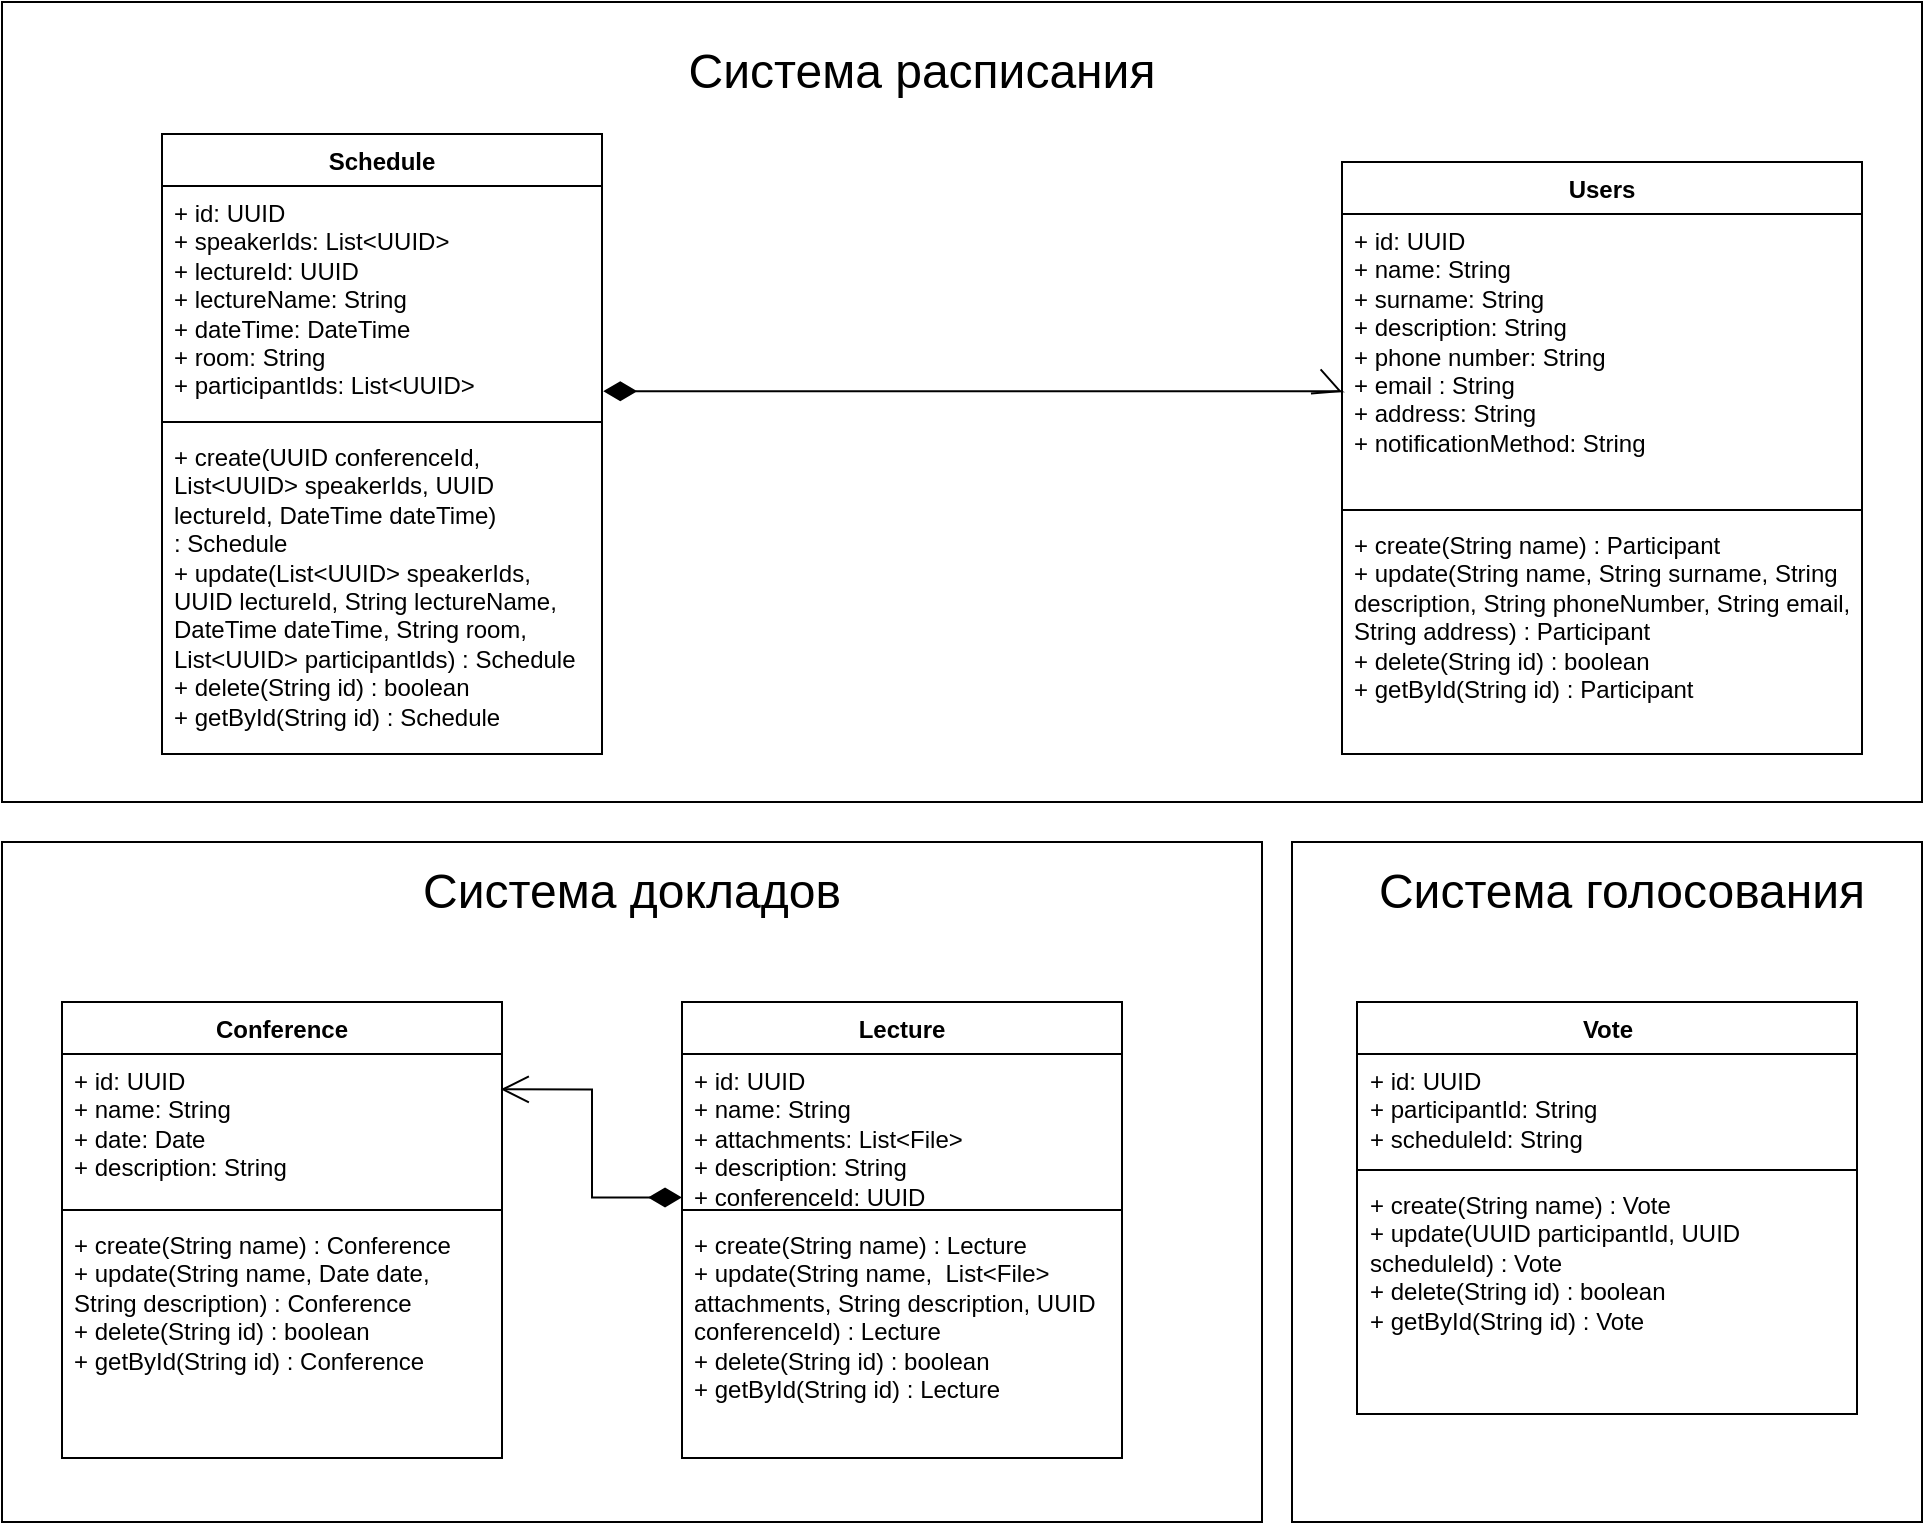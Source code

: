 <mxfile version="24.4.13" type="device">
  <diagram name="Страница — 1" id="fnOiPrnEoTEtQ-_MaOaU">
    <mxGraphModel dx="1888" dy="992" grid="1" gridSize="10" guides="1" tooltips="1" connect="1" arrows="1" fold="1" page="1" pageScale="1" pageWidth="827" pageHeight="1169" math="0" shadow="0">
      <root>
        <mxCell id="0" />
        <mxCell id="1" parent="0" />
        <mxCell id="0mB2jGfSR8IdtGSJnhFy-39" value="" style="html=1;whiteSpace=wrap;" parent="1" vertex="1">
          <mxGeometry x="1295" y="470" width="315" height="340" as="geometry" />
        </mxCell>
        <mxCell id="0mB2jGfSR8IdtGSJnhFy-33" value="" style="html=1;whiteSpace=wrap;" parent="1" vertex="1">
          <mxGeometry x="650" y="50" width="960" height="400" as="geometry" />
        </mxCell>
        <mxCell id="0mB2jGfSR8IdtGSJnhFy-23" value="" style="html=1;whiteSpace=wrap;" parent="1" vertex="1">
          <mxGeometry x="650" y="470" width="630" height="340" as="geometry" />
        </mxCell>
        <mxCell id="0mB2jGfSR8IdtGSJnhFy-3" value="Conference" style="swimlane;fontStyle=1;align=center;verticalAlign=top;childLayout=stackLayout;horizontal=1;startSize=26;horizontalStack=0;resizeParent=1;resizeParentMax=0;resizeLast=0;collapsible=1;marginBottom=0;whiteSpace=wrap;html=1;" parent="1" vertex="1">
          <mxGeometry x="680" y="550" width="220" height="228" as="geometry" />
        </mxCell>
        <mxCell id="0mB2jGfSR8IdtGSJnhFy-4" value="+ id: UUID&lt;br&gt;+ name: String&lt;br&gt;+ date: Date&lt;br&gt;+ description: String" style="text;strokeColor=none;fillColor=none;align=left;verticalAlign=top;spacingLeft=4;spacingRight=4;overflow=hidden;rotatable=0;points=[[0,0.5],[1,0.5]];portConstraint=eastwest;whiteSpace=wrap;html=1;" parent="0mB2jGfSR8IdtGSJnhFy-3" vertex="1">
          <mxGeometry y="26" width="220" height="74" as="geometry" />
        </mxCell>
        <mxCell id="0mB2jGfSR8IdtGSJnhFy-5" value="" style="line;strokeWidth=1;fillColor=none;align=left;verticalAlign=middle;spacingTop=-1;spacingLeft=3;spacingRight=3;rotatable=0;labelPosition=right;points=[];portConstraint=eastwest;strokeColor=inherit;" parent="0mB2jGfSR8IdtGSJnhFy-3" vertex="1">
          <mxGeometry y="100" width="220" height="8" as="geometry" />
        </mxCell>
        <mxCell id="0mB2jGfSR8IdtGSJnhFy-6" value="+ create(String name) : Conference&lt;br&gt;+ update(String name, Date date, String description) : Conference&lt;div&gt;+ delete(String id) : boolean&lt;/div&gt;&lt;div&gt;+ getById(String id) : Conference&lt;/div&gt;" style="text;strokeColor=none;fillColor=none;align=left;verticalAlign=top;spacingLeft=4;spacingRight=4;overflow=hidden;rotatable=0;points=[[0,0.5],[1,0.5]];portConstraint=eastwest;whiteSpace=wrap;html=1;" parent="0mB2jGfSR8IdtGSJnhFy-3" vertex="1">
          <mxGeometry y="108" width="220" height="120" as="geometry" />
        </mxCell>
        <mxCell id="0mB2jGfSR8IdtGSJnhFy-7" value="Lecture" style="swimlane;fontStyle=1;align=center;verticalAlign=top;childLayout=stackLayout;horizontal=1;startSize=26;horizontalStack=0;resizeParent=1;resizeParentMax=0;resizeLast=0;collapsible=1;marginBottom=0;whiteSpace=wrap;html=1;" parent="1" vertex="1">
          <mxGeometry x="990" y="550" width="220" height="228" as="geometry" />
        </mxCell>
        <mxCell id="0mB2jGfSR8IdtGSJnhFy-8" value="+ id: UUID&lt;br&gt;+ name: String&lt;br&gt;+ attachments: List&amp;lt;File&amp;gt;&lt;br&gt;+ description: String&lt;div&gt;+ conferenceId: UUID&lt;/div&gt;" style="text;strokeColor=none;fillColor=none;align=left;verticalAlign=top;spacingLeft=4;spacingRight=4;overflow=hidden;rotatable=0;points=[[0,0.5],[1,0.5]];portConstraint=eastwest;whiteSpace=wrap;html=1;" parent="0mB2jGfSR8IdtGSJnhFy-7" vertex="1">
          <mxGeometry y="26" width="220" height="74" as="geometry" />
        </mxCell>
        <mxCell id="0mB2jGfSR8IdtGSJnhFy-9" value="" style="line;strokeWidth=1;fillColor=none;align=left;verticalAlign=middle;spacingTop=-1;spacingLeft=3;spacingRight=3;rotatable=0;labelPosition=right;points=[];portConstraint=eastwest;strokeColor=inherit;" parent="0mB2jGfSR8IdtGSJnhFy-7" vertex="1">
          <mxGeometry y="100" width="220" height="8" as="geometry" />
        </mxCell>
        <mxCell id="0mB2jGfSR8IdtGSJnhFy-10" value="+ create(String name) :&amp;nbsp;&lt;span style=&quot;text-align: center;&quot;&gt;Lecture&lt;/span&gt;&lt;br&gt;+ update(String name,&amp;nbsp; List&amp;lt;File&amp;gt; attachments, String description, UUID conferenceId) :&amp;nbsp;&lt;span style=&quot;text-align: center;&quot;&gt;Lecture&lt;/span&gt;&lt;div&gt;+ delete(String id) : boolean&lt;/div&gt;&lt;div&gt;+ getById(String id) :&amp;nbsp;&lt;span style=&quot;text-align: center; background-color: initial;&quot;&gt;Lecture&lt;/span&gt;&lt;/div&gt;" style="text;strokeColor=none;fillColor=none;align=left;verticalAlign=top;spacingLeft=4;spacingRight=4;overflow=hidden;rotatable=0;points=[[0,0.5],[1,0.5]];portConstraint=eastwest;whiteSpace=wrap;html=1;" parent="0mB2jGfSR8IdtGSJnhFy-7" vertex="1">
          <mxGeometry y="108" width="220" height="120" as="geometry" />
        </mxCell>
        <mxCell id="0mB2jGfSR8IdtGSJnhFy-15" value="Schedule" style="swimlane;fontStyle=1;align=center;verticalAlign=top;childLayout=stackLayout;horizontal=1;startSize=26;horizontalStack=0;resizeParent=1;resizeParentMax=0;resizeLast=0;collapsible=1;marginBottom=0;whiteSpace=wrap;html=1;" parent="1" vertex="1">
          <mxGeometry x="730" y="116" width="220" height="310" as="geometry" />
        </mxCell>
        <mxCell id="0mB2jGfSR8IdtGSJnhFy-16" value="+ id: UUID&lt;br&gt;+ speakerIds: List&amp;lt;UUID&amp;gt;&lt;br&gt;+ lectureId: UUID&lt;div&gt;+ lectureName: String&lt;br&gt;&lt;div&gt;+ dateTime: DateTime&lt;br&gt;+ room: String&lt;/div&gt;&lt;/div&gt;&lt;div&gt;+ participantIds:&amp;nbsp;&lt;span style=&quot;background-color: initial;&quot;&gt;List&amp;lt;UUID&amp;gt;&lt;/span&gt;&lt;span style=&quot;background-color: initial;&quot;&gt;&amp;nbsp;&lt;/span&gt;&lt;/div&gt;" style="text;strokeColor=none;fillColor=none;align=left;verticalAlign=top;spacingLeft=4;spacingRight=4;overflow=hidden;rotatable=0;points=[[0,0.5],[1,0.5]];portConstraint=eastwest;whiteSpace=wrap;html=1;" parent="0mB2jGfSR8IdtGSJnhFy-15" vertex="1">
          <mxGeometry y="26" width="220" height="114" as="geometry" />
        </mxCell>
        <mxCell id="0mB2jGfSR8IdtGSJnhFy-17" value="" style="line;strokeWidth=1;fillColor=none;align=left;verticalAlign=middle;spacingTop=-1;spacingLeft=3;spacingRight=3;rotatable=0;labelPosition=right;points=[];portConstraint=eastwest;strokeColor=inherit;" parent="0mB2jGfSR8IdtGSJnhFy-15" vertex="1">
          <mxGeometry y="140" width="220" height="8" as="geometry" />
        </mxCell>
        <mxCell id="0mB2jGfSR8IdtGSJnhFy-18" value="+ create(UUID conferenceId, List&amp;lt;UUID&amp;gt; speakerIds, UUID lectureId, DateTime dateTime) :&amp;nbsp;&lt;span style=&quot;text-align: center;&quot;&gt;Schedule&lt;/span&gt;&lt;br&gt;+ update(List&amp;lt;UUID&amp;gt; speakerIds, UUID lectureId, String lectureName, DateTime dateTime, String room, List&amp;lt;UUID&amp;gt; participantIds) :&amp;nbsp;&lt;span style=&quot;text-align: center;&quot;&gt;Schedule&lt;/span&gt;&lt;div&gt;+ delete(String id) : boolean&lt;/div&gt;&lt;div&gt;+ getById(String id) :&amp;nbsp;&lt;span style=&quot;text-align: center; background-color: initial;&quot;&gt;Schedule&lt;/span&gt;&lt;/div&gt;" style="text;strokeColor=none;fillColor=none;align=left;verticalAlign=top;spacingLeft=4;spacingRight=4;overflow=hidden;rotatable=0;points=[[0,0.5],[1,0.5]];portConstraint=eastwest;whiteSpace=wrap;html=1;" parent="0mB2jGfSR8IdtGSJnhFy-15" vertex="1">
          <mxGeometry y="148" width="220" height="162" as="geometry" />
        </mxCell>
        <mxCell id="0mB2jGfSR8IdtGSJnhFy-24" value="&lt;span style=&quot;font-size: 24px;&quot;&gt;Система докладов&lt;/span&gt;" style="text;html=1;align=center;verticalAlign=middle;whiteSpace=wrap;rounded=0;" parent="1" vertex="1">
          <mxGeometry x="815" y="480" width="300" height="30" as="geometry" />
        </mxCell>
        <mxCell id="0mB2jGfSR8IdtGSJnhFy-25" value="Users" style="swimlane;fontStyle=1;align=center;verticalAlign=top;childLayout=stackLayout;horizontal=1;startSize=26;horizontalStack=0;resizeParent=1;resizeParentMax=0;resizeLast=0;collapsible=1;marginBottom=0;whiteSpace=wrap;html=1;" parent="1" vertex="1">
          <mxGeometry x="1320" y="130" width="260" height="296" as="geometry" />
        </mxCell>
        <mxCell id="0mB2jGfSR8IdtGSJnhFy-26" value="+ id: UUID&lt;br&gt;+ name: String&lt;br&gt;+ surname: String&lt;br&gt;+ description: String&lt;br&gt;+ phone number: String&lt;br&gt;+ email : String&lt;br&gt;+ address: String&lt;div&gt;+&amp;nbsp;&lt;span style=&quot;background-color: initial;&quot;&gt;notificationMethod: String&lt;/span&gt;&lt;/div&gt;" style="text;strokeColor=none;fillColor=none;align=left;verticalAlign=top;spacingLeft=4;spacingRight=4;overflow=hidden;rotatable=0;points=[[0,0.5],[1,0.5]];portConstraint=eastwest;whiteSpace=wrap;html=1;" parent="0mB2jGfSR8IdtGSJnhFy-25" vertex="1">
          <mxGeometry y="26" width="260" height="144" as="geometry" />
        </mxCell>
        <mxCell id="0mB2jGfSR8IdtGSJnhFy-27" value="" style="line;strokeWidth=1;fillColor=none;align=left;verticalAlign=middle;spacingTop=-1;spacingLeft=3;spacingRight=3;rotatable=0;labelPosition=right;points=[];portConstraint=eastwest;strokeColor=inherit;" parent="0mB2jGfSR8IdtGSJnhFy-25" vertex="1">
          <mxGeometry y="170" width="260" height="8" as="geometry" />
        </mxCell>
        <mxCell id="0mB2jGfSR8IdtGSJnhFy-28" value="+ create(String name) :&amp;nbsp;&lt;span style=&quot;text-align: center;&quot;&gt;Participant&lt;/span&gt;&lt;br&gt;+ update(String name, String surname, String description, String phoneNumber, String email, String address) :&amp;nbsp;&lt;span style=&quot;text-align: center;&quot;&gt;Participant&lt;/span&gt;&lt;div&gt;+ delete(String id) : boolean&lt;/div&gt;&lt;div&gt;+ getById(String id) :&amp;nbsp;&lt;span style=&quot;text-align: center; background-color: initial;&quot;&gt;Participant&lt;/span&gt;&lt;/div&gt;" style="text;strokeColor=none;fillColor=none;align=left;verticalAlign=top;spacingLeft=4;spacingRight=4;overflow=hidden;rotatable=0;points=[[0,0.5],[1,0.5]];portConstraint=eastwest;whiteSpace=wrap;html=1;" parent="0mB2jGfSR8IdtGSJnhFy-25" vertex="1">
          <mxGeometry y="178" width="260" height="118" as="geometry" />
        </mxCell>
        <mxCell id="0mB2jGfSR8IdtGSJnhFy-34" value="&lt;span style=&quot;font-size: 24px;&quot;&gt;Система расписания&lt;/span&gt;" style="text;html=1;align=center;verticalAlign=middle;whiteSpace=wrap;rounded=0;" parent="1" vertex="1">
          <mxGeometry x="960" y="70" width="300" height="30" as="geometry" />
        </mxCell>
        <mxCell id="0mB2jGfSR8IdtGSJnhFy-35" value="Vote" style="swimlane;fontStyle=1;align=center;verticalAlign=top;childLayout=stackLayout;horizontal=1;startSize=26;horizontalStack=0;resizeParent=1;resizeParentMax=0;resizeLast=0;collapsible=1;marginBottom=0;whiteSpace=wrap;html=1;" parent="1" vertex="1">
          <mxGeometry x="1327.5" y="550" width="250" height="206" as="geometry" />
        </mxCell>
        <mxCell id="0mB2jGfSR8IdtGSJnhFy-36" value="+ id: UUID&lt;br&gt;+ participantId: String&lt;br&gt;+ scheduleId: String" style="text;strokeColor=none;fillColor=none;align=left;verticalAlign=top;spacingLeft=4;spacingRight=4;overflow=hidden;rotatable=0;points=[[0,0.5],[1,0.5]];portConstraint=eastwest;whiteSpace=wrap;html=1;" parent="0mB2jGfSR8IdtGSJnhFy-35" vertex="1">
          <mxGeometry y="26" width="250" height="54" as="geometry" />
        </mxCell>
        <mxCell id="0mB2jGfSR8IdtGSJnhFy-37" value="" style="line;strokeWidth=1;fillColor=none;align=left;verticalAlign=middle;spacingTop=-1;spacingLeft=3;spacingRight=3;rotatable=0;labelPosition=right;points=[];portConstraint=eastwest;strokeColor=inherit;" parent="0mB2jGfSR8IdtGSJnhFy-35" vertex="1">
          <mxGeometry y="80" width="250" height="8" as="geometry" />
        </mxCell>
        <mxCell id="0mB2jGfSR8IdtGSJnhFy-38" value="+ create(String name) :&amp;nbsp;&lt;span style=&quot;text-align: center;&quot;&gt;Vote&lt;/span&gt;&lt;br&gt;+ update(UUID participantId, UUID scheduleId) :&amp;nbsp;&lt;span style=&quot;text-align: center;&quot;&gt;Vote&lt;/span&gt;&lt;div&gt;+ delete(String id) : boolean&lt;/div&gt;&lt;div&gt;+ getById(String id) :&amp;nbsp;&lt;span style=&quot;text-align: center; background-color: initial;&quot;&gt;Vote&lt;/span&gt;&lt;/div&gt;" style="text;strokeColor=none;fillColor=none;align=left;verticalAlign=top;spacingLeft=4;spacingRight=4;overflow=hidden;rotatable=0;points=[[0,0.5],[1,0.5]];portConstraint=eastwest;whiteSpace=wrap;html=1;" parent="0mB2jGfSR8IdtGSJnhFy-35" vertex="1">
          <mxGeometry y="88" width="250" height="118" as="geometry" />
        </mxCell>
        <mxCell id="0mB2jGfSR8IdtGSJnhFy-40" value="&lt;span style=&quot;font-size: 24px;&quot;&gt;Система голосования&lt;/span&gt;" style="text;html=1;align=center;verticalAlign=middle;whiteSpace=wrap;rounded=0;" parent="1" vertex="1">
          <mxGeometry x="1310" y="480" width="300" height="30" as="geometry" />
        </mxCell>
        <mxCell id="0mB2jGfSR8IdtGSJnhFy-47" value="" style="endArrow=open;html=1;endSize=12;startArrow=diamondThin;startSize=14;startFill=1;edgeStyle=orthogonalEdgeStyle;align=left;verticalAlign=bottom;rounded=0;exitX=0;exitY=0.969;exitDx=0;exitDy=0;exitPerimeter=0;entryX=0.997;entryY=0.239;entryDx=0;entryDy=0;entryPerimeter=0;" parent="1" source="0mB2jGfSR8IdtGSJnhFy-8" target="0mB2jGfSR8IdtGSJnhFy-4" edge="1">
          <mxGeometry x="-0.558" y="12" relative="1" as="geometry">
            <mxPoint x="1410" y="750" as="sourcePoint" />
            <mxPoint x="1570" y="750" as="targetPoint" />
            <Array as="points">
              <mxPoint x="945" y="648" />
              <mxPoint x="945" y="594" />
            </Array>
            <mxPoint as="offset" />
          </mxGeometry>
        </mxCell>
        <mxCell id="0mB2jGfSR8IdtGSJnhFy-49" value="" style="endArrow=open;html=1;endSize=12;startArrow=diamondThin;startSize=14;startFill=1;edgeStyle=orthogonalEdgeStyle;align=left;verticalAlign=bottom;rounded=0;exitX=1.003;exitY=0.9;exitDx=0;exitDy=0;exitPerimeter=0;" parent="1" source="0mB2jGfSR8IdtGSJnhFy-16" edge="1">
          <mxGeometry x="-1" y="3" relative="1" as="geometry">
            <mxPoint x="710" y="380" as="sourcePoint" />
            <mxPoint x="1320" y="245" as="targetPoint" />
            <Array as="points">
              <mxPoint x="1319" y="245" />
            </Array>
          </mxGeometry>
        </mxCell>
      </root>
    </mxGraphModel>
  </diagram>
</mxfile>
